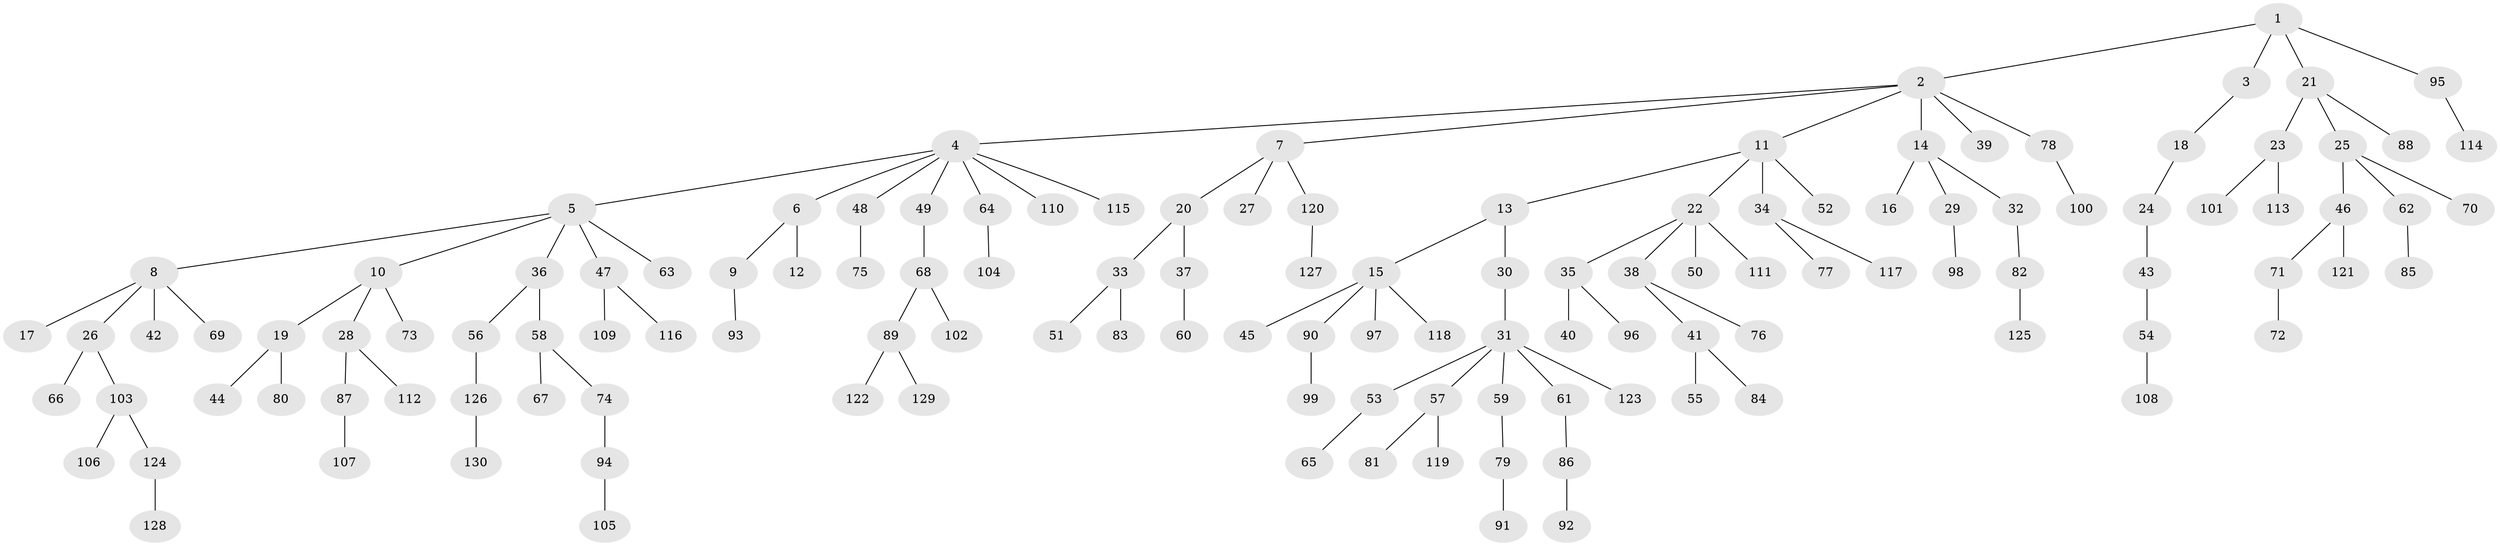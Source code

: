 // coarse degree distribution, {4: 0.08139534883720931, 6: 0.011627906976744186, 2: 0.19767441860465115, 8: 0.011627906976744186, 5: 0.03488372093023256, 1: 0.5581395348837209, 3: 0.09302325581395349, 7: 0.011627906976744186}
// Generated by graph-tools (version 1.1) at 2025/52/02/27/25 19:52:10]
// undirected, 130 vertices, 129 edges
graph export_dot {
graph [start="1"]
  node [color=gray90,style=filled];
  1;
  2;
  3;
  4;
  5;
  6;
  7;
  8;
  9;
  10;
  11;
  12;
  13;
  14;
  15;
  16;
  17;
  18;
  19;
  20;
  21;
  22;
  23;
  24;
  25;
  26;
  27;
  28;
  29;
  30;
  31;
  32;
  33;
  34;
  35;
  36;
  37;
  38;
  39;
  40;
  41;
  42;
  43;
  44;
  45;
  46;
  47;
  48;
  49;
  50;
  51;
  52;
  53;
  54;
  55;
  56;
  57;
  58;
  59;
  60;
  61;
  62;
  63;
  64;
  65;
  66;
  67;
  68;
  69;
  70;
  71;
  72;
  73;
  74;
  75;
  76;
  77;
  78;
  79;
  80;
  81;
  82;
  83;
  84;
  85;
  86;
  87;
  88;
  89;
  90;
  91;
  92;
  93;
  94;
  95;
  96;
  97;
  98;
  99;
  100;
  101;
  102;
  103;
  104;
  105;
  106;
  107;
  108;
  109;
  110;
  111;
  112;
  113;
  114;
  115;
  116;
  117;
  118;
  119;
  120;
  121;
  122;
  123;
  124;
  125;
  126;
  127;
  128;
  129;
  130;
  1 -- 2;
  1 -- 3;
  1 -- 21;
  1 -- 95;
  2 -- 4;
  2 -- 7;
  2 -- 11;
  2 -- 14;
  2 -- 39;
  2 -- 78;
  3 -- 18;
  4 -- 5;
  4 -- 6;
  4 -- 48;
  4 -- 49;
  4 -- 64;
  4 -- 110;
  4 -- 115;
  5 -- 8;
  5 -- 10;
  5 -- 36;
  5 -- 47;
  5 -- 63;
  6 -- 9;
  6 -- 12;
  7 -- 20;
  7 -- 27;
  7 -- 120;
  8 -- 17;
  8 -- 26;
  8 -- 42;
  8 -- 69;
  9 -- 93;
  10 -- 19;
  10 -- 28;
  10 -- 73;
  11 -- 13;
  11 -- 22;
  11 -- 34;
  11 -- 52;
  13 -- 15;
  13 -- 30;
  14 -- 16;
  14 -- 29;
  14 -- 32;
  15 -- 45;
  15 -- 90;
  15 -- 97;
  15 -- 118;
  18 -- 24;
  19 -- 44;
  19 -- 80;
  20 -- 33;
  20 -- 37;
  21 -- 23;
  21 -- 25;
  21 -- 88;
  22 -- 35;
  22 -- 38;
  22 -- 50;
  22 -- 111;
  23 -- 101;
  23 -- 113;
  24 -- 43;
  25 -- 46;
  25 -- 62;
  25 -- 70;
  26 -- 66;
  26 -- 103;
  28 -- 87;
  28 -- 112;
  29 -- 98;
  30 -- 31;
  31 -- 53;
  31 -- 57;
  31 -- 59;
  31 -- 61;
  31 -- 123;
  32 -- 82;
  33 -- 51;
  33 -- 83;
  34 -- 77;
  34 -- 117;
  35 -- 40;
  35 -- 96;
  36 -- 56;
  36 -- 58;
  37 -- 60;
  38 -- 41;
  38 -- 76;
  41 -- 55;
  41 -- 84;
  43 -- 54;
  46 -- 71;
  46 -- 121;
  47 -- 109;
  47 -- 116;
  48 -- 75;
  49 -- 68;
  53 -- 65;
  54 -- 108;
  56 -- 126;
  57 -- 81;
  57 -- 119;
  58 -- 67;
  58 -- 74;
  59 -- 79;
  61 -- 86;
  62 -- 85;
  64 -- 104;
  68 -- 89;
  68 -- 102;
  71 -- 72;
  74 -- 94;
  78 -- 100;
  79 -- 91;
  82 -- 125;
  86 -- 92;
  87 -- 107;
  89 -- 122;
  89 -- 129;
  90 -- 99;
  94 -- 105;
  95 -- 114;
  103 -- 106;
  103 -- 124;
  120 -- 127;
  124 -- 128;
  126 -- 130;
}

